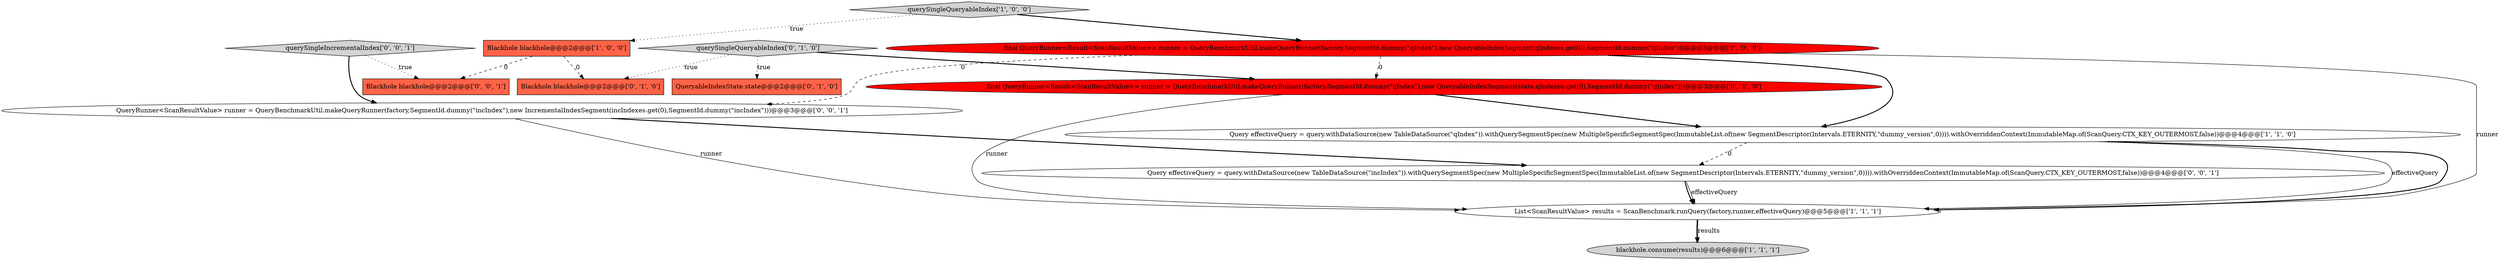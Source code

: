 digraph {
4 [style = filled, label = "List<ScanResultValue> results = ScanBenchmark.runQuery(factory,runner,effectiveQuery)@@@5@@@['1', '1', '1']", fillcolor = white, shape = ellipse image = "AAA0AAABBB1BBB"];
7 [style = filled, label = "QueryableIndexState state@@@2@@@['0', '1', '0']", fillcolor = tomato, shape = box image = "AAA0AAABBB2BBB"];
8 [style = filled, label = "querySingleQueryableIndex['0', '1', '0']", fillcolor = lightgray, shape = diamond image = "AAA0AAABBB2BBB"];
9 [style = filled, label = "Blackhole blackhole@@@2@@@['0', '1', '0']", fillcolor = tomato, shape = box image = "AAA1AAABBB2BBB"];
1 [style = filled, label = "Blackhole blackhole@@@2@@@['1', '0', '0']", fillcolor = tomato, shape = box image = "AAA1AAABBB1BBB"];
6 [style = filled, label = "final QueryRunner<Result<ScanResultValue>> runner = QueryBenchmarkUtil.makeQueryRunner(factory,SegmentId.dummy(\"qIndex\"),new QueryableIndexSegment(state.qIndexes.get(0),SegmentId.dummy(\"qIndex\")))@@@3@@@['0', '1', '0']", fillcolor = red, shape = ellipse image = "AAA1AAABBB2BBB"];
12 [style = filled, label = "querySingleIncrementalIndex['0', '0', '1']", fillcolor = lightgray, shape = diamond image = "AAA0AAABBB3BBB"];
13 [style = filled, label = "Query effectiveQuery = query.withDataSource(new TableDataSource(\"incIndex\")).withQuerySegmentSpec(new MultipleSpecificSegmentSpec(ImmutableList.of(new SegmentDescriptor(Intervals.ETERNITY,\"dummy_version\",0)))).withOverriddenContext(ImmutableMap.of(ScanQuery.CTX_KEY_OUTERMOST,false))@@@4@@@['0', '0', '1']", fillcolor = white, shape = ellipse image = "AAA0AAABBB3BBB"];
5 [style = filled, label = "Query effectiveQuery = query.withDataSource(new TableDataSource(\"qIndex\")).withQuerySegmentSpec(new MultipleSpecificSegmentSpec(ImmutableList.of(new SegmentDescriptor(Intervals.ETERNITY,\"dummy_version\",0)))).withOverriddenContext(ImmutableMap.of(ScanQuery.CTX_KEY_OUTERMOST,false))@@@4@@@['1', '1', '0']", fillcolor = white, shape = ellipse image = "AAA0AAABBB1BBB"];
2 [style = filled, label = "final QueryRunner<Result<ScanResultValue>> runner = QueryBenchmarkUtil.makeQueryRunner(factory,SegmentId.dummy(\"qIndex\"),new QueryableIndexSegment(qIndexes.get(0),SegmentId.dummy(\"qIndex\")))@@@3@@@['1', '0', '0']", fillcolor = red, shape = ellipse image = "AAA1AAABBB1BBB"];
11 [style = filled, label = "Blackhole blackhole@@@2@@@['0', '0', '1']", fillcolor = tomato, shape = box image = "AAA0AAABBB3BBB"];
10 [style = filled, label = "QueryRunner<ScanResultValue> runner = QueryBenchmarkUtil.makeQueryRunner(factory,SegmentId.dummy(\"incIndex\"),new IncrementalIndexSegment(incIndexes.get(0),SegmentId.dummy(\"incIndex\")))@@@3@@@['0', '0', '1']", fillcolor = white, shape = ellipse image = "AAA0AAABBB3BBB"];
0 [style = filled, label = "querySingleQueryableIndex['1', '0', '0']", fillcolor = lightgray, shape = diamond image = "AAA0AAABBB1BBB"];
3 [style = filled, label = "blackhole.consume(results)@@@6@@@['1', '1', '1']", fillcolor = lightgray, shape = ellipse image = "AAA0AAABBB1BBB"];
5->13 [style = dashed, label="0"];
4->3 [style = bold, label=""];
2->5 [style = bold, label=""];
10->4 [style = solid, label="runner"];
0->2 [style = bold, label=""];
8->7 [style = dotted, label="true"];
1->9 [style = dashed, label="0"];
8->6 [style = bold, label=""];
2->10 [style = dashed, label="0"];
12->11 [style = dotted, label="true"];
6->5 [style = bold, label=""];
2->4 [style = solid, label="runner"];
5->4 [style = solid, label="effectiveQuery"];
12->10 [style = bold, label=""];
10->13 [style = bold, label=""];
13->4 [style = solid, label="effectiveQuery"];
1->11 [style = dashed, label="0"];
5->4 [style = bold, label=""];
2->6 [style = dashed, label="0"];
4->3 [style = solid, label="results"];
8->9 [style = dotted, label="true"];
6->4 [style = solid, label="runner"];
0->1 [style = dotted, label="true"];
13->4 [style = bold, label=""];
}
